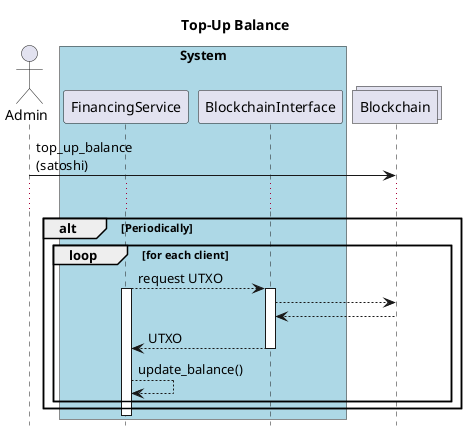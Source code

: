 @startuml
title Top-Up Balance
hide footbox
actor Admin as A
box "System" #lightblue

    participant FinancingService as FS
    participant BlockchainInterface as BS
end box

Collections Blockchain

A -> Blockchain: top_up_balance\n(satoshi)

...


alt Periodically
    'activate FS
    loop for each client
        FS --> BS: request UTXO
        activate FS
        activate BS
        BS --> Blockchain
        Blockchain --> BS
        BS --> FS: UTXO
        deactivate BS

        FS --> FS: update_balance()
    end

end
deactivate FS

@enduml